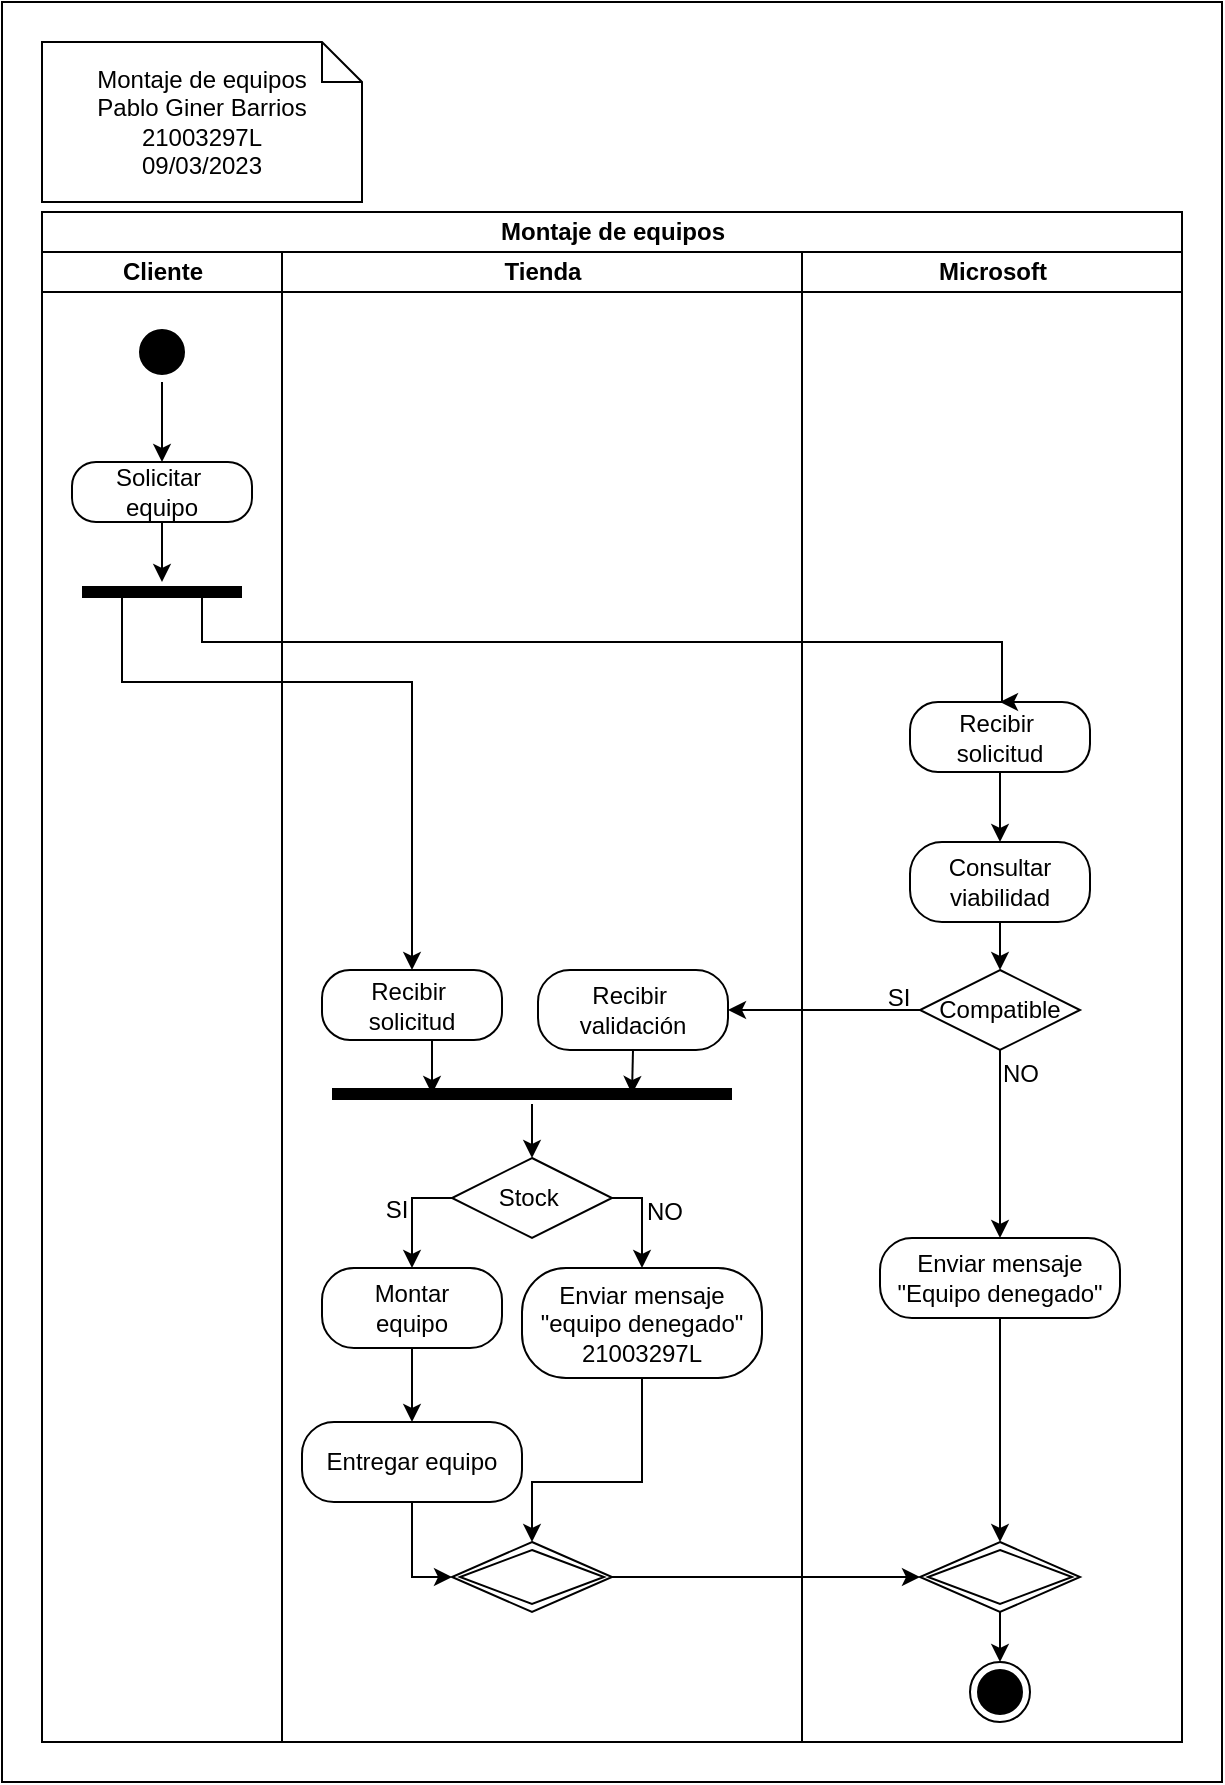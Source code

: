 <mxfile version="20.8.10" type="device"><diagram id="C5RBs43oDa-KdzZeNtuy" name="Page-1"><mxGraphModel dx="1687" dy="984" grid="1" gridSize="10" guides="1" tooltips="1" connect="1" arrows="1" fold="1" page="1" pageScale="1" pageWidth="827" pageHeight="1169" math="0" shadow="0"><root><mxCell id="WIyWlLk6GJQsqaUBKTNV-0"/><mxCell id="WIyWlLk6GJQsqaUBKTNV-1" parent="WIyWlLk6GJQsqaUBKTNV-0"/><mxCell id="s9n7PwZsVuVXbauzPpxG-116" value="" style="rounded=0;whiteSpace=wrap;html=1;strokeColor=#000000;fillColor=#FFFFFF;" vertex="1" parent="WIyWlLk6GJQsqaUBKTNV-1"><mxGeometry width="610" height="890" as="geometry"/></mxCell><mxCell id="s9n7PwZsVuVXbauzPpxG-69" value="Montaje de equipos" style="swimlane;childLayout=stackLayout;resizeParent=1;resizeParentMax=0;startSize=20;html=1;strokeColor=#000000;fillColor=#FFFFFF;movable=1;resizable=1;rotatable=1;deletable=1;editable=1;connectable=1;" vertex="1" parent="WIyWlLk6GJQsqaUBKTNV-1"><mxGeometry x="20" y="105" width="570" height="765" as="geometry"/></mxCell><mxCell id="s9n7PwZsVuVXbauzPpxG-70" value="Cliente" style="swimlane;startSize=20;html=1;strokeColor=#000000;fillColor=#FFFFFF;movable=1;resizable=1;rotatable=1;deletable=1;editable=1;connectable=1;" vertex="1" parent="s9n7PwZsVuVXbauzPpxG-69"><mxGeometry y="20" width="120" height="745" as="geometry"/></mxCell><mxCell id="s9n7PwZsVuVXbauzPpxG-18" value="" style="ellipse;html=1;shape=startState;fillColor=#000000;strokeColor=#000000;movable=1;resizable=1;rotatable=1;deletable=1;editable=1;connectable=1;" vertex="1" parent="s9n7PwZsVuVXbauzPpxG-70"><mxGeometry x="45.0" y="35" width="30" height="30" as="geometry"/></mxCell><mxCell id="s9n7PwZsVuVXbauzPpxG-24" value="Solicitar&amp;nbsp;&lt;br&gt;equipo" style="rounded=1;whiteSpace=wrap;html=1;arcSize=40;fontColor=#000000;fillColor=#FFFFFF;strokeColor=#000000;movable=1;resizable=1;rotatable=1;deletable=1;editable=1;connectable=1;" vertex="1" parent="s9n7PwZsVuVXbauzPpxG-70"><mxGeometry x="15" y="105" width="90" height="30" as="geometry"/></mxCell><mxCell id="s9n7PwZsVuVXbauzPpxG-29" style="edgeStyle=orthogonalEdgeStyle;rounded=0;orthogonalLoop=1;jettySize=auto;html=1;entryX=0.5;entryY=0;entryDx=0;entryDy=0;movable=1;resizable=1;rotatable=1;deletable=1;editable=1;connectable=1;" edge="1" parent="s9n7PwZsVuVXbauzPpxG-70" source="s9n7PwZsVuVXbauzPpxG-18" target="s9n7PwZsVuVXbauzPpxG-24"><mxGeometry relative="1" as="geometry"/></mxCell><mxCell id="s9n7PwZsVuVXbauzPpxG-71" value="Tienda" style="swimlane;startSize=20;html=1;strokeColor=#000000;fillColor=#FFFFFF;movable=1;resizable=1;rotatable=1;deletable=1;editable=1;connectable=1;" vertex="1" parent="s9n7PwZsVuVXbauzPpxG-69"><mxGeometry x="120" y="20" width="260" height="745" as="geometry"/></mxCell><mxCell id="s9n7PwZsVuVXbauzPpxG-110" style="edgeStyle=orthogonalEdgeStyle;rounded=0;orthogonalLoop=1;jettySize=auto;html=1;exitX=0.5;exitY=1;exitDx=0;exitDy=0;entryX=0.25;entryY=0.5;entryDx=0;entryDy=0;entryPerimeter=0;strokeColor=#000000;" edge="1" parent="s9n7PwZsVuVXbauzPpxG-71" source="s9n7PwZsVuVXbauzPpxG-40" target="s9n7PwZsVuVXbauzPpxG-106"><mxGeometry relative="1" as="geometry"/></mxCell><mxCell id="s9n7PwZsVuVXbauzPpxG-40" value="Recibir&amp;nbsp;&lt;br&gt;solicitud" style="rounded=1;whiteSpace=wrap;html=1;arcSize=40;fontColor=#000000;fillColor=#FFFFFF;strokeColor=#000000;" vertex="1" parent="s9n7PwZsVuVXbauzPpxG-71"><mxGeometry x="20" y="359" width="90" height="35" as="geometry"/></mxCell><mxCell id="s9n7PwZsVuVXbauzPpxG-109" style="edgeStyle=orthogonalEdgeStyle;rounded=0;orthogonalLoop=1;jettySize=auto;html=1;exitX=0.5;exitY=1;exitDx=0;exitDy=0;entryX=0.75;entryY=0.5;entryDx=0;entryDy=0;entryPerimeter=0;strokeColor=#000000;" edge="1" parent="s9n7PwZsVuVXbauzPpxG-71" source="s9n7PwZsVuVXbauzPpxG-51" target="s9n7PwZsVuVXbauzPpxG-106"><mxGeometry relative="1" as="geometry"/></mxCell><mxCell id="s9n7PwZsVuVXbauzPpxG-51" value="Recibir&amp;nbsp;&lt;br&gt;validación" style="rounded=1;whiteSpace=wrap;html=1;arcSize=40;fontColor=#000000;fillColor=#FFFFFF;strokeColor=#000000;" vertex="1" parent="s9n7PwZsVuVXbauzPpxG-71"><mxGeometry x="128" y="359" width="95" height="40" as="geometry"/></mxCell><mxCell id="s9n7PwZsVuVXbauzPpxG-113" style="edgeStyle=orthogonalEdgeStyle;rounded=0;orthogonalLoop=1;jettySize=auto;html=1;exitX=1;exitY=0.5;exitDx=0;exitDy=0;entryX=0.5;entryY=0;entryDx=0;entryDy=0;strokeColor=#000000;" edge="1" parent="s9n7PwZsVuVXbauzPpxG-71" source="s9n7PwZsVuVXbauzPpxG-60" target="s9n7PwZsVuVXbauzPpxG-73"><mxGeometry relative="1" as="geometry"><Array as="points"><mxPoint x="180" y="473"/></Array></mxGeometry></mxCell><mxCell id="s9n7PwZsVuVXbauzPpxG-60" value="Stock&amp;nbsp;" style="rhombus;whiteSpace=wrap;html=1;fillColor=#FFFFFF;strokeColor=#000000;" vertex="1" parent="s9n7PwZsVuVXbauzPpxG-71"><mxGeometry x="85" y="453" width="80" height="40" as="geometry"/></mxCell><mxCell id="s9n7PwZsVuVXbauzPpxG-90" style="edgeStyle=orthogonalEdgeStyle;rounded=0;orthogonalLoop=1;jettySize=auto;html=1;exitX=0.5;exitY=1;exitDx=0;exitDy=0;entryX=0.5;entryY=0;entryDx=0;entryDy=0;strokeColor=#000000;" edge="1" parent="s9n7PwZsVuVXbauzPpxG-71" source="s9n7PwZsVuVXbauzPpxG-64" target="s9n7PwZsVuVXbauzPpxG-88"><mxGeometry relative="1" as="geometry"/></mxCell><mxCell id="s9n7PwZsVuVXbauzPpxG-64" value="Montar &lt;br&gt;equipo" style="rounded=1;whiteSpace=wrap;html=1;arcSize=40;fontColor=#000000;fillColor=#FFFFFF;strokeColor=#000000;" vertex="1" parent="s9n7PwZsVuVXbauzPpxG-71"><mxGeometry x="20" y="508" width="90" height="40" as="geometry"/></mxCell><mxCell id="s9n7PwZsVuVXbauzPpxG-66" style="edgeStyle=orthogonalEdgeStyle;rounded=0;orthogonalLoop=1;jettySize=auto;html=1;exitX=0;exitY=0.5;exitDx=0;exitDy=0;entryX=0.5;entryY=0;entryDx=0;entryDy=0;" edge="1" parent="s9n7PwZsVuVXbauzPpxG-71" source="s9n7PwZsVuVXbauzPpxG-60" target="s9n7PwZsVuVXbauzPpxG-64"><mxGeometry relative="1" as="geometry"/></mxCell><mxCell id="s9n7PwZsVuVXbauzPpxG-115" style="edgeStyle=orthogonalEdgeStyle;rounded=0;orthogonalLoop=1;jettySize=auto;html=1;exitX=0.5;exitY=1;exitDx=0;exitDy=0;entryX=0.5;entryY=0;entryDx=0;entryDy=0;strokeColor=#000000;" edge="1" parent="s9n7PwZsVuVXbauzPpxG-71" source="s9n7PwZsVuVXbauzPpxG-73" target="s9n7PwZsVuVXbauzPpxG-94"><mxGeometry relative="1" as="geometry"><Array as="points"><mxPoint x="180" y="615"/><mxPoint x="125" y="615"/></Array></mxGeometry></mxCell><mxCell id="s9n7PwZsVuVXbauzPpxG-73" value="Enviar mensaje&lt;br&gt;&quot;equipo denegado&quot;&lt;br&gt;21003297L" style="rounded=1;whiteSpace=wrap;html=1;arcSize=40;fontColor=#000000;fillColor=#FFFFFF;strokeColor=#000000;" vertex="1" parent="s9n7PwZsVuVXbauzPpxG-71"><mxGeometry x="120" y="508" width="120" height="55" as="geometry"/></mxCell><mxCell id="s9n7PwZsVuVXbauzPpxG-67" value="SI" style="text;html=1;align=center;verticalAlign=middle;resizable=0;points=[];autosize=1;strokeColor=none;fillColor=none;" vertex="1" parent="s9n7PwZsVuVXbauzPpxG-71"><mxGeometry x="42" y="464" width="30" height="30" as="geometry"/></mxCell><mxCell id="s9n7PwZsVuVXbauzPpxG-114" style="edgeStyle=orthogonalEdgeStyle;rounded=0;orthogonalLoop=1;jettySize=auto;html=1;exitX=0.5;exitY=1;exitDx=0;exitDy=0;entryX=0;entryY=0.5;entryDx=0;entryDy=0;strokeColor=#000000;" edge="1" parent="s9n7PwZsVuVXbauzPpxG-71" source="s9n7PwZsVuVXbauzPpxG-88" target="s9n7PwZsVuVXbauzPpxG-94"><mxGeometry relative="1" as="geometry"/></mxCell><mxCell id="s9n7PwZsVuVXbauzPpxG-88" value="Entregar equipo" style="rounded=1;whiteSpace=wrap;html=1;arcSize=40;fontColor=#000000;fillColor=#FFFFFF;strokeColor=#000000;" vertex="1" parent="s9n7PwZsVuVXbauzPpxG-71"><mxGeometry x="10" y="585" width="110" height="40" as="geometry"/></mxCell><mxCell id="s9n7PwZsVuVXbauzPpxG-76" value="NO" style="text;html=1;align=center;verticalAlign=middle;resizable=0;points=[];autosize=1;strokeColor=none;fillColor=none;" vertex="1" parent="s9n7PwZsVuVXbauzPpxG-71"><mxGeometry x="171" y="465" width="40" height="30" as="geometry"/></mxCell><mxCell id="s9n7PwZsVuVXbauzPpxG-94" value="" style="shape=rhombus;double=1;perimeter=rhombusPerimeter;whiteSpace=wrap;html=1;align=center;strokeColor=#000000;fillColor=#FFFFFF;" vertex="1" parent="s9n7PwZsVuVXbauzPpxG-71"><mxGeometry x="85" y="645" width="80" height="35" as="geometry"/></mxCell><mxCell id="s9n7PwZsVuVXbauzPpxG-111" style="edgeStyle=orthogonalEdgeStyle;rounded=0;orthogonalLoop=1;jettySize=auto;html=1;entryX=0.5;entryY=0;entryDx=0;entryDy=0;strokeColor=#000000;" edge="1" parent="s9n7PwZsVuVXbauzPpxG-71" source="s9n7PwZsVuVXbauzPpxG-106" target="s9n7PwZsVuVXbauzPpxG-60"><mxGeometry relative="1" as="geometry"/></mxCell><mxCell id="s9n7PwZsVuVXbauzPpxG-106" value="" style="shape=line;html=1;strokeWidth=6;strokeColor=#000000;fillColor=#FFFFFF;" vertex="1" parent="s9n7PwZsVuVXbauzPpxG-71"><mxGeometry x="25" y="416" width="200" height="10" as="geometry"/></mxCell><mxCell id="s9n7PwZsVuVXbauzPpxG-104" style="edgeStyle=orthogonalEdgeStyle;rounded=0;orthogonalLoop=1;jettySize=auto;html=1;exitX=1;exitY=0.5;exitDx=0;exitDy=0;entryX=0;entryY=0.5;entryDx=0;entryDy=0;strokeColor=#000000;" edge="1" parent="s9n7PwZsVuVXbauzPpxG-69" source="s9n7PwZsVuVXbauzPpxG-94" target="s9n7PwZsVuVXbauzPpxG-100"><mxGeometry relative="1" as="geometry"/></mxCell><mxCell id="s9n7PwZsVuVXbauzPpxG-108" style="edgeStyle=orthogonalEdgeStyle;rounded=0;orthogonalLoop=1;jettySize=auto;html=1;exitX=0;exitY=0.5;exitDx=0;exitDy=0;entryX=1;entryY=0.5;entryDx=0;entryDy=0;strokeColor=#000000;" edge="1" parent="s9n7PwZsVuVXbauzPpxG-69" source="s9n7PwZsVuVXbauzPpxG-47" target="s9n7PwZsVuVXbauzPpxG-51"><mxGeometry relative="1" as="geometry"/></mxCell><mxCell id="s9n7PwZsVuVXbauzPpxG-72" value="Microsoft" style="swimlane;startSize=20;html=1;strokeColor=#000000;fillColor=#FFFFFF;movable=1;resizable=1;rotatable=1;deletable=1;editable=1;connectable=1;" vertex="1" parent="s9n7PwZsVuVXbauzPpxG-69"><mxGeometry x="380" y="20" width="190" height="745" as="geometry"/></mxCell><mxCell id="s9n7PwZsVuVXbauzPpxG-38" value="Recibir&amp;nbsp;&lt;br&gt;solicitud" style="rounded=1;whiteSpace=wrap;html=1;arcSize=40;fontColor=#000000;fillColor=#FFFFFF;strokeColor=#000000;" vertex="1" parent="s9n7PwZsVuVXbauzPpxG-72"><mxGeometry x="54" y="225" width="90" height="35" as="geometry"/></mxCell><mxCell id="s9n7PwZsVuVXbauzPpxG-44" value="Consultar&lt;br&gt;viabilidad" style="rounded=1;whiteSpace=wrap;html=1;arcSize=40;fontColor=#000000;fillColor=#FFFFFF;strokeColor=#000000;" vertex="1" parent="s9n7PwZsVuVXbauzPpxG-72"><mxGeometry x="54" y="295" width="90" height="40" as="geometry"/></mxCell><mxCell id="s9n7PwZsVuVXbauzPpxG-43" style="edgeStyle=orthogonalEdgeStyle;rounded=0;orthogonalLoop=1;jettySize=auto;html=1;exitX=0.5;exitY=1;exitDx=0;exitDy=0;entryX=0.5;entryY=0;entryDx=0;entryDy=0;" edge="1" parent="s9n7PwZsVuVXbauzPpxG-72" source="s9n7PwZsVuVXbauzPpxG-38" target="s9n7PwZsVuVXbauzPpxG-44"><mxGeometry relative="1" as="geometry"><mxPoint x="-50" y="195.0" as="targetPoint"/></mxGeometry></mxCell><mxCell id="s9n7PwZsVuVXbauzPpxG-79" style="edgeStyle=orthogonalEdgeStyle;rounded=0;orthogonalLoop=1;jettySize=auto;html=1;exitX=0.5;exitY=1;exitDx=0;exitDy=0;entryX=0.5;entryY=0;entryDx=0;entryDy=0;" edge="1" parent="s9n7PwZsVuVXbauzPpxG-72" source="s9n7PwZsVuVXbauzPpxG-47" target="s9n7PwZsVuVXbauzPpxG-77"><mxGeometry relative="1" as="geometry"/></mxCell><mxCell id="s9n7PwZsVuVXbauzPpxG-47" value="Compatible" style="rhombus;whiteSpace=wrap;html=1;fillColor=#FFFFFF;strokeColor=#000000;" vertex="1" parent="s9n7PwZsVuVXbauzPpxG-72"><mxGeometry x="59" y="359" width="80" height="40" as="geometry"/></mxCell><mxCell id="s9n7PwZsVuVXbauzPpxG-50" style="edgeStyle=orthogonalEdgeStyle;rounded=0;orthogonalLoop=1;jettySize=auto;html=1;exitX=0.5;exitY=1;exitDx=0;exitDy=0;entryX=0.5;entryY=0;entryDx=0;entryDy=0;" edge="1" parent="s9n7PwZsVuVXbauzPpxG-72" source="s9n7PwZsVuVXbauzPpxG-44" target="s9n7PwZsVuVXbauzPpxG-47"><mxGeometry relative="1" as="geometry"/></mxCell><mxCell id="s9n7PwZsVuVXbauzPpxG-56" value="SI" style="text;html=1;align=center;verticalAlign=middle;resizable=0;points=[];autosize=1;strokeColor=none;fillColor=none;" vertex="1" parent="s9n7PwZsVuVXbauzPpxG-72"><mxGeometry x="33" y="358" width="30" height="30" as="geometry"/></mxCell><mxCell id="s9n7PwZsVuVXbauzPpxG-101" style="edgeStyle=orthogonalEdgeStyle;rounded=0;orthogonalLoop=1;jettySize=auto;html=1;exitX=0.5;exitY=1;exitDx=0;exitDy=0;entryX=0.5;entryY=0;entryDx=0;entryDy=0;strokeColor=#000000;" edge="1" parent="s9n7PwZsVuVXbauzPpxG-72" source="s9n7PwZsVuVXbauzPpxG-77" target="s9n7PwZsVuVXbauzPpxG-100"><mxGeometry relative="1" as="geometry"/></mxCell><mxCell id="s9n7PwZsVuVXbauzPpxG-77" value="Enviar mensaje&lt;br&gt;&quot;Equipo denegado&quot;" style="rounded=1;whiteSpace=wrap;html=1;arcSize=40;fontColor=#000000;fillColor=#FFFFFF;strokeColor=#000000;" vertex="1" parent="s9n7PwZsVuVXbauzPpxG-72"><mxGeometry x="39" y="493" width="120" height="40" as="geometry"/></mxCell><mxCell id="s9n7PwZsVuVXbauzPpxG-93" value="NO" style="text;html=1;align=center;verticalAlign=middle;resizable=0;points=[];autosize=1;strokeColor=none;fillColor=none;" vertex="1" parent="s9n7PwZsVuVXbauzPpxG-72"><mxGeometry x="89" y="396" width="40" height="30" as="geometry"/></mxCell><mxCell id="s9n7PwZsVuVXbauzPpxG-105" style="edgeStyle=orthogonalEdgeStyle;rounded=0;orthogonalLoop=1;jettySize=auto;html=1;exitX=0.5;exitY=1;exitDx=0;exitDy=0;entryX=0.5;entryY=0;entryDx=0;entryDy=0;strokeColor=#000000;" edge="1" parent="s9n7PwZsVuVXbauzPpxG-72" source="s9n7PwZsVuVXbauzPpxG-100" target="s9n7PwZsVuVXbauzPpxG-86"><mxGeometry relative="1" as="geometry"/></mxCell><mxCell id="s9n7PwZsVuVXbauzPpxG-100" value="" style="shape=rhombus;double=1;perimeter=rhombusPerimeter;whiteSpace=wrap;html=1;align=center;strokeColor=#000000;fillColor=#FFFFFF;" vertex="1" parent="s9n7PwZsVuVXbauzPpxG-72"><mxGeometry x="59" y="645" width="80" height="35" as="geometry"/></mxCell><mxCell id="s9n7PwZsVuVXbauzPpxG-86" value="" style="ellipse;html=1;shape=endState;fillColor=#000000;strokeColor=#000000;" vertex="1" parent="s9n7PwZsVuVXbauzPpxG-72"><mxGeometry x="84" y="705" width="30" height="30" as="geometry"/></mxCell><mxCell id="s9n7PwZsVuVXbauzPpxG-26" value="" style="shape=line;html=1;strokeWidth=6;strokeColor=#000000;fillColor=#FFFFFF;movable=1;resizable=1;rotatable=1;deletable=1;editable=1;connectable=1;" vertex="1" parent="WIyWlLk6GJQsqaUBKTNV-1"><mxGeometry x="40" y="290" width="80" height="10" as="geometry"/></mxCell><mxCell id="s9n7PwZsVuVXbauzPpxG-30" style="edgeStyle=orthogonalEdgeStyle;rounded=0;orthogonalLoop=1;jettySize=auto;html=1;movable=1;resizable=1;rotatable=1;deletable=1;editable=1;connectable=1;" edge="1" parent="WIyWlLk6GJQsqaUBKTNV-1" source="s9n7PwZsVuVXbauzPpxG-24" target="s9n7PwZsVuVXbauzPpxG-26"><mxGeometry relative="1" as="geometry"/></mxCell><mxCell id="s9n7PwZsVuVXbauzPpxG-32" style="edgeStyle=orthogonalEdgeStyle;rounded=0;orthogonalLoop=1;jettySize=auto;html=1;exitX=0.25;exitY=0.5;exitDx=0;exitDy=0;exitPerimeter=0;movable=1;resizable=1;rotatable=1;deletable=1;editable=1;connectable=1;entryX=0.5;entryY=0;entryDx=0;entryDy=0;" edge="1" parent="WIyWlLk6GJQsqaUBKTNV-1" source="s9n7PwZsVuVXbauzPpxG-26" target="s9n7PwZsVuVXbauzPpxG-40"><mxGeometry relative="1" as="geometry"><mxPoint x="-215" y="250" as="targetPoint"/><Array as="points"><mxPoint x="60" y="340"/><mxPoint x="205" y="340"/></Array></mxGeometry></mxCell><mxCell id="s9n7PwZsVuVXbauzPpxG-31" style="edgeStyle=orthogonalEdgeStyle;rounded=0;orthogonalLoop=1;jettySize=auto;html=1;exitX=0.75;exitY=0.5;exitDx=0;exitDy=0;exitPerimeter=0;movable=1;resizable=1;rotatable=1;deletable=1;editable=1;connectable=1;entryX=0.5;entryY=0;entryDx=0;entryDy=0;" edge="1" parent="WIyWlLk6GJQsqaUBKTNV-1" source="s9n7PwZsVuVXbauzPpxG-26" target="s9n7PwZsVuVXbauzPpxG-38"><mxGeometry relative="1" as="geometry"><mxPoint x="510" y="340" as="targetPoint"/><Array as="points"><mxPoint x="100" y="320"/><mxPoint x="500" y="320"/><mxPoint x="500" y="350"/></Array></mxGeometry></mxCell><mxCell id="s9n7PwZsVuVXbauzPpxG-92" value="Montaje de equipos&lt;br&gt;Pablo Giner Barrios&lt;br&gt;21003297L&lt;br&gt;09/03/2023" style="shape=note;size=20;whiteSpace=wrap;html=1;strokeColor=#000000;fillColor=#FFFFFF;" vertex="1" parent="WIyWlLk6GJQsqaUBKTNV-1"><mxGeometry x="20" y="20" width="160" height="80" as="geometry"/></mxCell></root></mxGraphModel></diagram></mxfile>